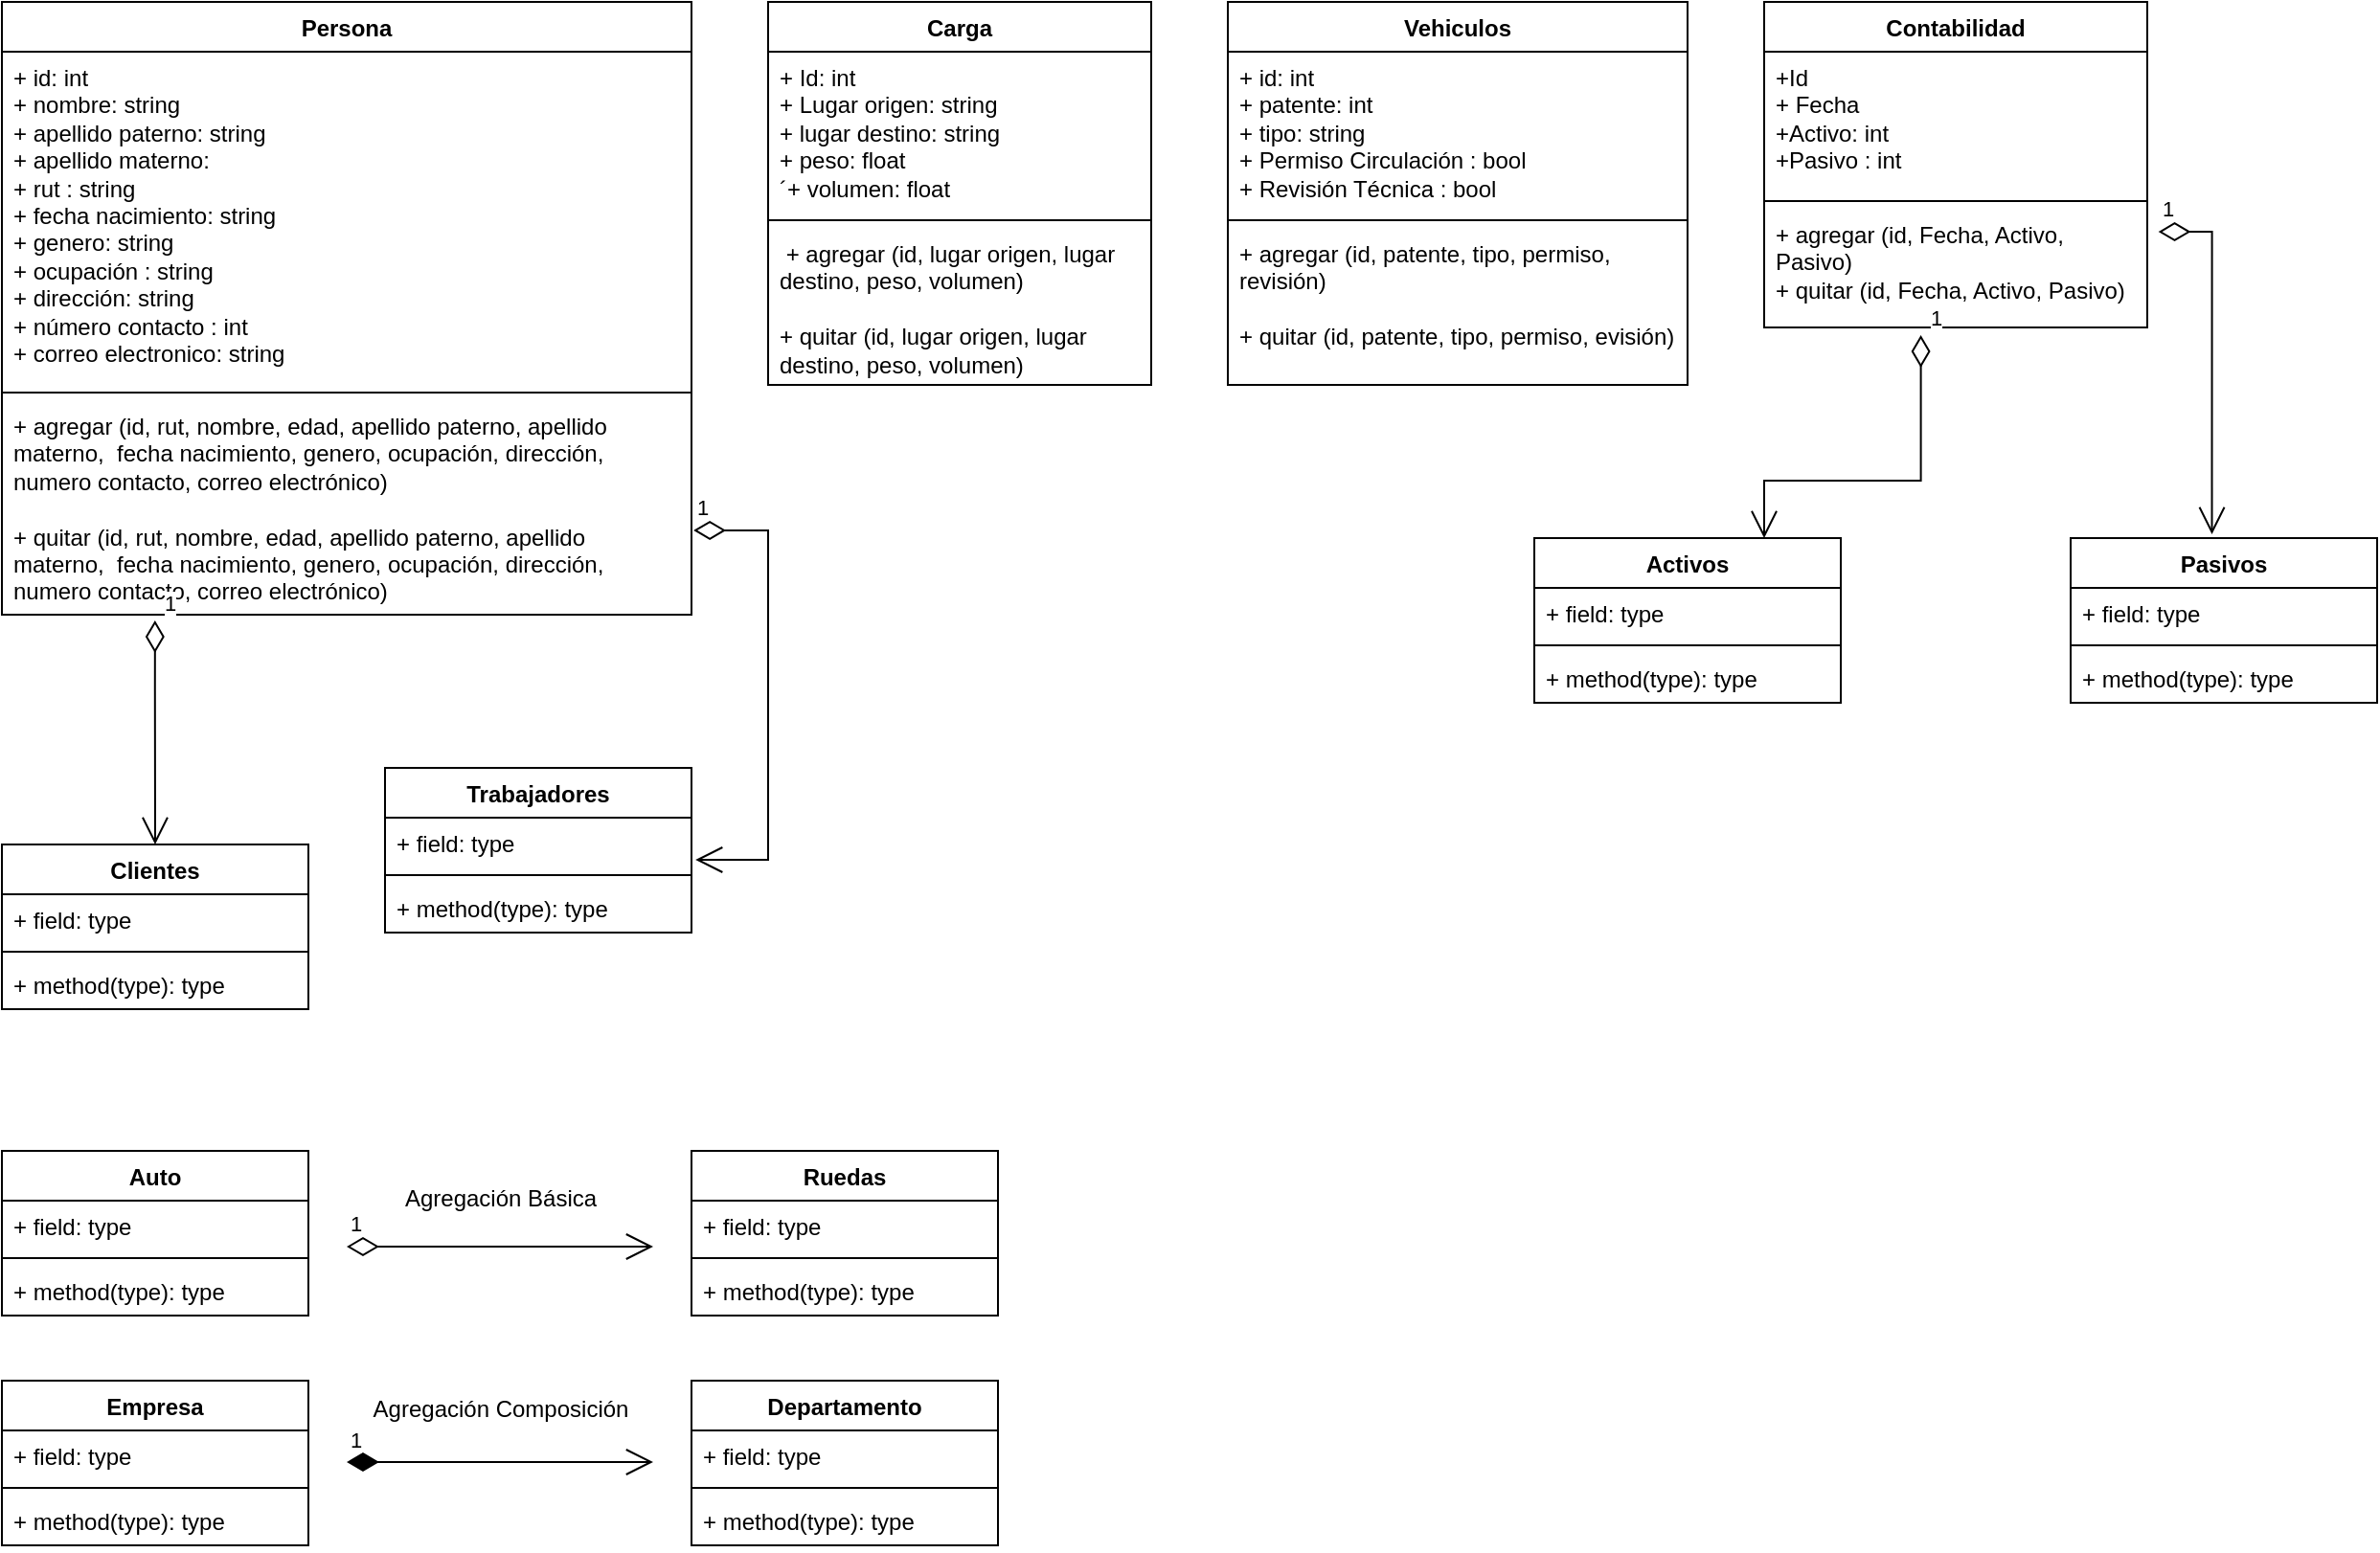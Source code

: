 <mxfile version="21.6.9" type="device">
  <diagram name="Página-1" id="0yI9eo8hIITtmsqO3cbD">
    <mxGraphModel dx="1377" dy="796" grid="1" gridSize="10" guides="1" tooltips="1" connect="1" arrows="1" fold="1" page="1" pageScale="1" pageWidth="827" pageHeight="1169" math="0" shadow="0">
      <root>
        <mxCell id="0" />
        <mxCell id="1" parent="0" />
        <mxCell id="SyTfuHCewXCyrMTdJa-3-1" value="Persona" style="swimlane;fontStyle=1;align=center;verticalAlign=top;childLayout=stackLayout;horizontal=1;startSize=26;horizontalStack=0;resizeParent=1;resizeParentMax=0;resizeLast=0;collapsible=1;marginBottom=0;whiteSpace=wrap;html=1;" parent="1" vertex="1">
          <mxGeometry x="40" y="40" width="360" height="320" as="geometry" />
        </mxCell>
        <mxCell id="SyTfuHCewXCyrMTdJa-3-2" value="+ id: int&lt;br&gt;+ nombre: string&lt;br&gt;+ apellido paterno: string&lt;br&gt;+ apellido materno:&lt;br&gt;+ rut : string&lt;br&gt;+ fecha nacimiento: string&lt;br&gt;+ genero: string&lt;br&gt;+ ocupación : string&lt;br&gt;+ dirección: string&lt;br&gt;+ número contacto : int&lt;br&gt;+ correo electronico: string" style="text;strokeColor=none;fillColor=none;align=left;verticalAlign=top;spacingLeft=4;spacingRight=4;overflow=hidden;rotatable=0;points=[[0,0.5],[1,0.5]];portConstraint=eastwest;whiteSpace=wrap;html=1;" parent="SyTfuHCewXCyrMTdJa-3-1" vertex="1">
          <mxGeometry y="26" width="360" height="174" as="geometry" />
        </mxCell>
        <mxCell id="SyTfuHCewXCyrMTdJa-3-3" value="" style="line;strokeWidth=1;fillColor=none;align=left;verticalAlign=middle;spacingTop=-1;spacingLeft=3;spacingRight=3;rotatable=0;labelPosition=right;points=[];portConstraint=eastwest;strokeColor=inherit;" parent="SyTfuHCewXCyrMTdJa-3-1" vertex="1">
          <mxGeometry y="200" width="360" height="8" as="geometry" />
        </mxCell>
        <mxCell id="SyTfuHCewXCyrMTdJa-3-4" value="+ agregar (id, rut, nombre, edad, apellido paterno, apellido materno,&amp;nbsp; fecha nacimiento, genero, ocupación, dirección, numero contacto, correo electrónico)&lt;br&gt;&lt;br&gt;+ quitar (id, rut, nombre, edad, apellido paterno, apellido materno,&amp;nbsp; fecha nacimiento, genero, ocupación, dirección, numero contacto, correo electrónico)" style="text;strokeColor=none;fillColor=none;align=left;verticalAlign=top;spacingLeft=4;spacingRight=4;overflow=hidden;rotatable=0;points=[[0,0.5],[1,0.5]];portConstraint=eastwest;whiteSpace=wrap;html=1;" parent="SyTfuHCewXCyrMTdJa-3-1" vertex="1">
          <mxGeometry y="208" width="360" height="112" as="geometry" />
        </mxCell>
        <mxCell id="SyTfuHCewXCyrMTdJa-3-26" value="Vehiculos" style="swimlane;fontStyle=1;align=center;verticalAlign=top;childLayout=stackLayout;horizontal=1;startSize=26;horizontalStack=0;resizeParent=1;resizeParentMax=0;resizeLast=0;collapsible=1;marginBottom=0;whiteSpace=wrap;html=1;" parent="1" vertex="1">
          <mxGeometry x="680" y="40" width="240" height="200" as="geometry" />
        </mxCell>
        <mxCell id="SyTfuHCewXCyrMTdJa-3-27" value="+ id: int&lt;br&gt;+ patente: int&lt;br&gt;+ tipo: string&lt;br&gt;+ Permiso Circulación : bool&lt;br&gt;+ Revisión Técnica : bool" style="text;strokeColor=none;fillColor=none;align=left;verticalAlign=top;spacingLeft=4;spacingRight=4;overflow=hidden;rotatable=0;points=[[0,0.5],[1,0.5]];portConstraint=eastwest;whiteSpace=wrap;html=1;" parent="SyTfuHCewXCyrMTdJa-3-26" vertex="1">
          <mxGeometry y="26" width="240" height="84" as="geometry" />
        </mxCell>
        <mxCell id="SyTfuHCewXCyrMTdJa-3-28" value="" style="line;strokeWidth=1;fillColor=none;align=left;verticalAlign=middle;spacingTop=-1;spacingLeft=3;spacingRight=3;rotatable=0;labelPosition=right;points=[];portConstraint=eastwest;strokeColor=inherit;" parent="SyTfuHCewXCyrMTdJa-3-26" vertex="1">
          <mxGeometry y="110" width="240" height="8" as="geometry" />
        </mxCell>
        <mxCell id="SyTfuHCewXCyrMTdJa-3-29" value="+ agregar (id, patente, tipo, permiso, revisión)&lt;br&gt;&lt;br&gt;+ quitar (id, patente, tipo, permiso, evisión)" style="text;strokeColor=none;fillColor=none;align=left;verticalAlign=top;spacingLeft=4;spacingRight=4;overflow=hidden;rotatable=0;points=[[0,0.5],[1,0.5]];portConstraint=eastwest;whiteSpace=wrap;html=1;" parent="SyTfuHCewXCyrMTdJa-3-26" vertex="1">
          <mxGeometry y="118" width="240" height="82" as="geometry" />
        </mxCell>
        <mxCell id="SyTfuHCewXCyrMTdJa-3-30" value="Carga" style="swimlane;fontStyle=1;align=center;verticalAlign=top;childLayout=stackLayout;horizontal=1;startSize=26;horizontalStack=0;resizeParent=1;resizeParentMax=0;resizeLast=0;collapsible=1;marginBottom=0;whiteSpace=wrap;html=1;" parent="1" vertex="1">
          <mxGeometry x="440" y="40" width="200" height="200" as="geometry" />
        </mxCell>
        <mxCell id="SyTfuHCewXCyrMTdJa-3-31" value="+ Id: int&lt;br&gt;+ Lugar origen: string&lt;br&gt;+ lugar destino: string&lt;br&gt;+ peso: float&lt;br&gt;´+ volumen: float" style="text;strokeColor=none;fillColor=none;align=left;verticalAlign=top;spacingLeft=4;spacingRight=4;overflow=hidden;rotatable=0;points=[[0,0.5],[1,0.5]];portConstraint=eastwest;whiteSpace=wrap;html=1;" parent="SyTfuHCewXCyrMTdJa-3-30" vertex="1">
          <mxGeometry y="26" width="200" height="84" as="geometry" />
        </mxCell>
        <mxCell id="SyTfuHCewXCyrMTdJa-3-32" value="" style="line;strokeWidth=1;fillColor=none;align=left;verticalAlign=middle;spacingTop=-1;spacingLeft=3;spacingRight=3;rotatable=0;labelPosition=right;points=[];portConstraint=eastwest;strokeColor=inherit;" parent="SyTfuHCewXCyrMTdJa-3-30" vertex="1">
          <mxGeometry y="110" width="200" height="8" as="geometry" />
        </mxCell>
        <mxCell id="SyTfuHCewXCyrMTdJa-3-33" value="&amp;nbsp;+ agregar (id, lugar origen, lugar destino, peso, volumen)&lt;br&gt;&lt;br&gt;+ quitar (id, lugar origen, lugar destino, peso, volumen)" style="text;strokeColor=none;fillColor=none;align=left;verticalAlign=top;spacingLeft=4;spacingRight=4;overflow=hidden;rotatable=0;points=[[0,0.5],[1,0.5]];portConstraint=eastwest;whiteSpace=wrap;html=1;" parent="SyTfuHCewXCyrMTdJa-3-30" vertex="1">
          <mxGeometry y="118" width="200" height="82" as="geometry" />
        </mxCell>
        <mxCell id="SyTfuHCewXCyrMTdJa-3-34" value="Contabilidad" style="swimlane;fontStyle=1;align=center;verticalAlign=top;childLayout=stackLayout;horizontal=1;startSize=26;horizontalStack=0;resizeParent=1;resizeParentMax=0;resizeLast=0;collapsible=1;marginBottom=0;whiteSpace=wrap;html=1;" parent="1" vertex="1">
          <mxGeometry x="960" y="40" width="200" height="170" as="geometry" />
        </mxCell>
        <mxCell id="SyTfuHCewXCyrMTdJa-3-35" value="+Id&lt;br&gt;+ Fecha&lt;br&gt;+Activo: int&lt;br&gt;+Pasivo : int" style="text;strokeColor=none;fillColor=none;align=left;verticalAlign=top;spacingLeft=4;spacingRight=4;overflow=hidden;rotatable=0;points=[[0,0.5],[1,0.5]];portConstraint=eastwest;whiteSpace=wrap;html=1;" parent="SyTfuHCewXCyrMTdJa-3-34" vertex="1">
          <mxGeometry y="26" width="200" height="74" as="geometry" />
        </mxCell>
        <mxCell id="SyTfuHCewXCyrMTdJa-3-36" value="" style="line;strokeWidth=1;fillColor=none;align=left;verticalAlign=middle;spacingTop=-1;spacingLeft=3;spacingRight=3;rotatable=0;labelPosition=right;points=[];portConstraint=eastwest;strokeColor=inherit;" parent="SyTfuHCewXCyrMTdJa-3-34" vertex="1">
          <mxGeometry y="100" width="200" height="8" as="geometry" />
        </mxCell>
        <mxCell id="SyTfuHCewXCyrMTdJa-3-37" value="+ agregar (id, Fecha, Activo, Pasivo)&lt;br&gt;+ quitar (id, Fecha, Activo, Pasivo)" style="text;strokeColor=none;fillColor=none;align=left;verticalAlign=top;spacingLeft=4;spacingRight=4;overflow=hidden;rotatable=0;points=[[0,0.5],[1,0.5]];portConstraint=eastwest;whiteSpace=wrap;html=1;" parent="SyTfuHCewXCyrMTdJa-3-34" vertex="1">
          <mxGeometry y="108" width="200" height="62" as="geometry" />
        </mxCell>
        <mxCell id="5ZuGiVvI0_pZHARtiQXT-5" value="Auto" style="swimlane;fontStyle=1;align=center;verticalAlign=top;childLayout=stackLayout;horizontal=1;startSize=26;horizontalStack=0;resizeParent=1;resizeParentMax=0;resizeLast=0;collapsible=1;marginBottom=0;whiteSpace=wrap;html=1;" vertex="1" parent="1">
          <mxGeometry x="40" y="640" width="160" height="86" as="geometry" />
        </mxCell>
        <mxCell id="5ZuGiVvI0_pZHARtiQXT-6" value="+ field: type" style="text;strokeColor=none;fillColor=none;align=left;verticalAlign=top;spacingLeft=4;spacingRight=4;overflow=hidden;rotatable=0;points=[[0,0.5],[1,0.5]];portConstraint=eastwest;whiteSpace=wrap;html=1;" vertex="1" parent="5ZuGiVvI0_pZHARtiQXT-5">
          <mxGeometry y="26" width="160" height="26" as="geometry" />
        </mxCell>
        <mxCell id="5ZuGiVvI0_pZHARtiQXT-7" value="" style="line;strokeWidth=1;fillColor=none;align=left;verticalAlign=middle;spacingTop=-1;spacingLeft=3;spacingRight=3;rotatable=0;labelPosition=right;points=[];portConstraint=eastwest;strokeColor=inherit;" vertex="1" parent="5ZuGiVvI0_pZHARtiQXT-5">
          <mxGeometry y="52" width="160" height="8" as="geometry" />
        </mxCell>
        <mxCell id="5ZuGiVvI0_pZHARtiQXT-8" value="+ method(type): type" style="text;strokeColor=none;fillColor=none;align=left;verticalAlign=top;spacingLeft=4;spacingRight=4;overflow=hidden;rotatable=0;points=[[0,0.5],[1,0.5]];portConstraint=eastwest;whiteSpace=wrap;html=1;" vertex="1" parent="5ZuGiVvI0_pZHARtiQXT-5">
          <mxGeometry y="60" width="160" height="26" as="geometry" />
        </mxCell>
        <mxCell id="5ZuGiVvI0_pZHARtiQXT-10" value="Ruedas" style="swimlane;fontStyle=1;align=center;verticalAlign=top;childLayout=stackLayout;horizontal=1;startSize=26;horizontalStack=0;resizeParent=1;resizeParentMax=0;resizeLast=0;collapsible=1;marginBottom=0;whiteSpace=wrap;html=1;" vertex="1" parent="1">
          <mxGeometry x="400" y="640" width="160" height="86" as="geometry" />
        </mxCell>
        <mxCell id="5ZuGiVvI0_pZHARtiQXT-11" value="+ field: type" style="text;strokeColor=none;fillColor=none;align=left;verticalAlign=top;spacingLeft=4;spacingRight=4;overflow=hidden;rotatable=0;points=[[0,0.5],[1,0.5]];portConstraint=eastwest;whiteSpace=wrap;html=1;" vertex="1" parent="5ZuGiVvI0_pZHARtiQXT-10">
          <mxGeometry y="26" width="160" height="26" as="geometry" />
        </mxCell>
        <mxCell id="5ZuGiVvI0_pZHARtiQXT-12" value="" style="line;strokeWidth=1;fillColor=none;align=left;verticalAlign=middle;spacingTop=-1;spacingLeft=3;spacingRight=3;rotatable=0;labelPosition=right;points=[];portConstraint=eastwest;strokeColor=inherit;" vertex="1" parent="5ZuGiVvI0_pZHARtiQXT-10">
          <mxGeometry y="52" width="160" height="8" as="geometry" />
        </mxCell>
        <mxCell id="5ZuGiVvI0_pZHARtiQXT-13" value="+ method(type): type" style="text;strokeColor=none;fillColor=none;align=left;verticalAlign=top;spacingLeft=4;spacingRight=4;overflow=hidden;rotatable=0;points=[[0,0.5],[1,0.5]];portConstraint=eastwest;whiteSpace=wrap;html=1;" vertex="1" parent="5ZuGiVvI0_pZHARtiQXT-10">
          <mxGeometry y="60" width="160" height="26" as="geometry" />
        </mxCell>
        <mxCell id="5ZuGiVvI0_pZHARtiQXT-17" value="Empresa" style="swimlane;fontStyle=1;align=center;verticalAlign=top;childLayout=stackLayout;horizontal=1;startSize=26;horizontalStack=0;resizeParent=1;resizeParentMax=0;resizeLast=0;collapsible=1;marginBottom=0;whiteSpace=wrap;html=1;" vertex="1" parent="1">
          <mxGeometry x="40" y="760" width="160" height="86" as="geometry" />
        </mxCell>
        <mxCell id="5ZuGiVvI0_pZHARtiQXT-18" value="+ field: type" style="text;strokeColor=none;fillColor=none;align=left;verticalAlign=top;spacingLeft=4;spacingRight=4;overflow=hidden;rotatable=0;points=[[0,0.5],[1,0.5]];portConstraint=eastwest;whiteSpace=wrap;html=1;" vertex="1" parent="5ZuGiVvI0_pZHARtiQXT-17">
          <mxGeometry y="26" width="160" height="26" as="geometry" />
        </mxCell>
        <mxCell id="5ZuGiVvI0_pZHARtiQXT-19" value="" style="line;strokeWidth=1;fillColor=none;align=left;verticalAlign=middle;spacingTop=-1;spacingLeft=3;spacingRight=3;rotatable=0;labelPosition=right;points=[];portConstraint=eastwest;strokeColor=inherit;" vertex="1" parent="5ZuGiVvI0_pZHARtiQXT-17">
          <mxGeometry y="52" width="160" height="8" as="geometry" />
        </mxCell>
        <mxCell id="5ZuGiVvI0_pZHARtiQXT-20" value="+ method(type): type" style="text;strokeColor=none;fillColor=none;align=left;verticalAlign=top;spacingLeft=4;spacingRight=4;overflow=hidden;rotatable=0;points=[[0,0.5],[1,0.5]];portConstraint=eastwest;whiteSpace=wrap;html=1;" vertex="1" parent="5ZuGiVvI0_pZHARtiQXT-17">
          <mxGeometry y="60" width="160" height="26" as="geometry" />
        </mxCell>
        <mxCell id="5ZuGiVvI0_pZHARtiQXT-21" value="Departamento" style="swimlane;fontStyle=1;align=center;verticalAlign=top;childLayout=stackLayout;horizontal=1;startSize=26;horizontalStack=0;resizeParent=1;resizeParentMax=0;resizeLast=0;collapsible=1;marginBottom=0;whiteSpace=wrap;html=1;" vertex="1" parent="1">
          <mxGeometry x="400" y="760" width="160" height="86" as="geometry" />
        </mxCell>
        <mxCell id="5ZuGiVvI0_pZHARtiQXT-22" value="+ field: type" style="text;strokeColor=none;fillColor=none;align=left;verticalAlign=top;spacingLeft=4;spacingRight=4;overflow=hidden;rotatable=0;points=[[0,0.5],[1,0.5]];portConstraint=eastwest;whiteSpace=wrap;html=1;" vertex="1" parent="5ZuGiVvI0_pZHARtiQXT-21">
          <mxGeometry y="26" width="160" height="26" as="geometry" />
        </mxCell>
        <mxCell id="5ZuGiVvI0_pZHARtiQXT-23" value="" style="line;strokeWidth=1;fillColor=none;align=left;verticalAlign=middle;spacingTop=-1;spacingLeft=3;spacingRight=3;rotatable=0;labelPosition=right;points=[];portConstraint=eastwest;strokeColor=inherit;" vertex="1" parent="5ZuGiVvI0_pZHARtiQXT-21">
          <mxGeometry y="52" width="160" height="8" as="geometry" />
        </mxCell>
        <mxCell id="5ZuGiVvI0_pZHARtiQXT-24" value="+ method(type): type" style="text;strokeColor=none;fillColor=none;align=left;verticalAlign=top;spacingLeft=4;spacingRight=4;overflow=hidden;rotatable=0;points=[[0,0.5],[1,0.5]];portConstraint=eastwest;whiteSpace=wrap;html=1;" vertex="1" parent="5ZuGiVvI0_pZHARtiQXT-21">
          <mxGeometry y="60" width="160" height="26" as="geometry" />
        </mxCell>
        <mxCell id="5ZuGiVvI0_pZHARtiQXT-16" value="Agregación Básica" style="text;html=1;align=center;verticalAlign=middle;resizable=0;points=[];autosize=1;strokeColor=none;fillColor=none;" vertex="1" parent="1">
          <mxGeometry x="240" y="650" width="120" height="30" as="geometry" />
        </mxCell>
        <mxCell id="5ZuGiVvI0_pZHARtiQXT-26" value="1" style="endArrow=open;html=1;endSize=12;startArrow=diamondThin;startSize=14;startFill=0;edgeStyle=orthogonalEdgeStyle;align=left;verticalAlign=bottom;rounded=0;" edge="1" parent="1">
          <mxGeometry x="-1" y="3" relative="1" as="geometry">
            <mxPoint x="220" y="690" as="sourcePoint" />
            <mxPoint x="380" y="690" as="targetPoint" />
          </mxGeometry>
        </mxCell>
        <mxCell id="5ZuGiVvI0_pZHARtiQXT-27" value="1" style="endArrow=open;html=1;endSize=12;startArrow=diamondThin;startSize=14;startFill=1;edgeStyle=orthogonalEdgeStyle;align=left;verticalAlign=bottom;rounded=0;" edge="1" parent="1">
          <mxGeometry x="-1" y="3" relative="1" as="geometry">
            <mxPoint x="220" y="802.5" as="sourcePoint" />
            <mxPoint x="380" y="802.5" as="targetPoint" />
          </mxGeometry>
        </mxCell>
        <mxCell id="5ZuGiVvI0_pZHARtiQXT-28" value="Agregación Composición" style="text;html=1;align=center;verticalAlign=middle;resizable=0;points=[];autosize=1;strokeColor=none;fillColor=none;" vertex="1" parent="1">
          <mxGeometry x="220" y="760" width="160" height="30" as="geometry" />
        </mxCell>
        <mxCell id="5ZuGiVvI0_pZHARtiQXT-99" value="Clientes&lt;br&gt;" style="swimlane;fontStyle=1;align=center;verticalAlign=top;childLayout=stackLayout;horizontal=1;startSize=26;horizontalStack=0;resizeParent=1;resizeParentMax=0;resizeLast=0;collapsible=1;marginBottom=0;whiteSpace=wrap;html=1;" vertex="1" parent="1">
          <mxGeometry x="40" y="480" width="160" height="86" as="geometry" />
        </mxCell>
        <mxCell id="5ZuGiVvI0_pZHARtiQXT-100" value="+ field: type" style="text;strokeColor=none;fillColor=none;align=left;verticalAlign=top;spacingLeft=4;spacingRight=4;overflow=hidden;rotatable=0;points=[[0,0.5],[1,0.5]];portConstraint=eastwest;whiteSpace=wrap;html=1;" vertex="1" parent="5ZuGiVvI0_pZHARtiQXT-99">
          <mxGeometry y="26" width="160" height="26" as="geometry" />
        </mxCell>
        <mxCell id="5ZuGiVvI0_pZHARtiQXT-101" value="" style="line;strokeWidth=1;fillColor=none;align=left;verticalAlign=middle;spacingTop=-1;spacingLeft=3;spacingRight=3;rotatable=0;labelPosition=right;points=[];portConstraint=eastwest;strokeColor=inherit;" vertex="1" parent="5ZuGiVvI0_pZHARtiQXT-99">
          <mxGeometry y="52" width="160" height="8" as="geometry" />
        </mxCell>
        <mxCell id="5ZuGiVvI0_pZHARtiQXT-102" value="+ method(type): type" style="text;strokeColor=none;fillColor=none;align=left;verticalAlign=top;spacingLeft=4;spacingRight=4;overflow=hidden;rotatable=0;points=[[0,0.5],[1,0.5]];portConstraint=eastwest;whiteSpace=wrap;html=1;" vertex="1" parent="5ZuGiVvI0_pZHARtiQXT-99">
          <mxGeometry y="60" width="160" height="26" as="geometry" />
        </mxCell>
        <mxCell id="5ZuGiVvI0_pZHARtiQXT-103" value="Trabajadores" style="swimlane;fontStyle=1;align=center;verticalAlign=top;childLayout=stackLayout;horizontal=1;startSize=26;horizontalStack=0;resizeParent=1;resizeParentMax=0;resizeLast=0;collapsible=1;marginBottom=0;whiteSpace=wrap;html=1;" vertex="1" parent="1">
          <mxGeometry x="240" y="440" width="160" height="86" as="geometry" />
        </mxCell>
        <mxCell id="5ZuGiVvI0_pZHARtiQXT-104" value="+ field: type" style="text;strokeColor=none;fillColor=none;align=left;verticalAlign=top;spacingLeft=4;spacingRight=4;overflow=hidden;rotatable=0;points=[[0,0.5],[1,0.5]];portConstraint=eastwest;whiteSpace=wrap;html=1;" vertex="1" parent="5ZuGiVvI0_pZHARtiQXT-103">
          <mxGeometry y="26" width="160" height="26" as="geometry" />
        </mxCell>
        <mxCell id="5ZuGiVvI0_pZHARtiQXT-105" value="" style="line;strokeWidth=1;fillColor=none;align=left;verticalAlign=middle;spacingTop=-1;spacingLeft=3;spacingRight=3;rotatable=0;labelPosition=right;points=[];portConstraint=eastwest;strokeColor=inherit;" vertex="1" parent="5ZuGiVvI0_pZHARtiQXT-103">
          <mxGeometry y="52" width="160" height="8" as="geometry" />
        </mxCell>
        <mxCell id="5ZuGiVvI0_pZHARtiQXT-106" value="+ method(type): type" style="text;strokeColor=none;fillColor=none;align=left;verticalAlign=top;spacingLeft=4;spacingRight=4;overflow=hidden;rotatable=0;points=[[0,0.5],[1,0.5]];portConstraint=eastwest;whiteSpace=wrap;html=1;" vertex="1" parent="5ZuGiVvI0_pZHARtiQXT-103">
          <mxGeometry y="60" width="160" height="26" as="geometry" />
        </mxCell>
        <mxCell id="5ZuGiVvI0_pZHARtiQXT-109" value="Activos" style="swimlane;fontStyle=1;align=center;verticalAlign=top;childLayout=stackLayout;horizontal=1;startSize=26;horizontalStack=0;resizeParent=1;resizeParentMax=0;resizeLast=0;collapsible=1;marginBottom=0;whiteSpace=wrap;html=1;" vertex="1" parent="1">
          <mxGeometry x="840" y="320" width="160" height="86" as="geometry" />
        </mxCell>
        <mxCell id="5ZuGiVvI0_pZHARtiQXT-110" value="+ field: type" style="text;strokeColor=none;fillColor=none;align=left;verticalAlign=top;spacingLeft=4;spacingRight=4;overflow=hidden;rotatable=0;points=[[0,0.5],[1,0.5]];portConstraint=eastwest;whiteSpace=wrap;html=1;" vertex="1" parent="5ZuGiVvI0_pZHARtiQXT-109">
          <mxGeometry y="26" width="160" height="26" as="geometry" />
        </mxCell>
        <mxCell id="5ZuGiVvI0_pZHARtiQXT-111" value="" style="line;strokeWidth=1;fillColor=none;align=left;verticalAlign=middle;spacingTop=-1;spacingLeft=3;spacingRight=3;rotatable=0;labelPosition=right;points=[];portConstraint=eastwest;strokeColor=inherit;" vertex="1" parent="5ZuGiVvI0_pZHARtiQXT-109">
          <mxGeometry y="52" width="160" height="8" as="geometry" />
        </mxCell>
        <mxCell id="5ZuGiVvI0_pZHARtiQXT-112" value="+ method(type): type" style="text;strokeColor=none;fillColor=none;align=left;verticalAlign=top;spacingLeft=4;spacingRight=4;overflow=hidden;rotatable=0;points=[[0,0.5],[1,0.5]];portConstraint=eastwest;whiteSpace=wrap;html=1;" vertex="1" parent="5ZuGiVvI0_pZHARtiQXT-109">
          <mxGeometry y="60" width="160" height="26" as="geometry" />
        </mxCell>
        <mxCell id="5ZuGiVvI0_pZHARtiQXT-113" value="Pasivos" style="swimlane;fontStyle=1;align=center;verticalAlign=top;childLayout=stackLayout;horizontal=1;startSize=26;horizontalStack=0;resizeParent=1;resizeParentMax=0;resizeLast=0;collapsible=1;marginBottom=0;whiteSpace=wrap;html=1;" vertex="1" parent="1">
          <mxGeometry x="1120" y="320" width="160" height="86" as="geometry" />
        </mxCell>
        <mxCell id="5ZuGiVvI0_pZHARtiQXT-114" value="+ field: type" style="text;strokeColor=none;fillColor=none;align=left;verticalAlign=top;spacingLeft=4;spacingRight=4;overflow=hidden;rotatable=0;points=[[0,0.5],[1,0.5]];portConstraint=eastwest;whiteSpace=wrap;html=1;" vertex="1" parent="5ZuGiVvI0_pZHARtiQXT-113">
          <mxGeometry y="26" width="160" height="26" as="geometry" />
        </mxCell>
        <mxCell id="5ZuGiVvI0_pZHARtiQXT-115" value="" style="line;strokeWidth=1;fillColor=none;align=left;verticalAlign=middle;spacingTop=-1;spacingLeft=3;spacingRight=3;rotatable=0;labelPosition=right;points=[];portConstraint=eastwest;strokeColor=inherit;" vertex="1" parent="5ZuGiVvI0_pZHARtiQXT-113">
          <mxGeometry y="52" width="160" height="8" as="geometry" />
        </mxCell>
        <mxCell id="5ZuGiVvI0_pZHARtiQXT-116" value="+ method(type): type" style="text;strokeColor=none;fillColor=none;align=left;verticalAlign=top;spacingLeft=4;spacingRight=4;overflow=hidden;rotatable=0;points=[[0,0.5],[1,0.5]];portConstraint=eastwest;whiteSpace=wrap;html=1;" vertex="1" parent="5ZuGiVvI0_pZHARtiQXT-113">
          <mxGeometry y="60" width="160" height="26" as="geometry" />
        </mxCell>
        <mxCell id="5ZuGiVvI0_pZHARtiQXT-117" value="1" style="endArrow=open;html=1;endSize=12;startArrow=diamondThin;startSize=14;startFill=0;edgeStyle=orthogonalEdgeStyle;align=left;verticalAlign=bottom;rounded=0;exitX=1.003;exitY=0.607;exitDx=0;exitDy=0;exitPerimeter=0;entryX=1.013;entryY=0.846;entryDx=0;entryDy=0;entryPerimeter=0;" edge="1" parent="1" source="SyTfuHCewXCyrMTdJa-3-4" target="5ZuGiVvI0_pZHARtiQXT-104">
          <mxGeometry x="-1" y="3" relative="1" as="geometry">
            <mxPoint x="620" y="370" as="sourcePoint" />
            <mxPoint x="440" y="490" as="targetPoint" />
            <Array as="points">
              <mxPoint x="440" y="316" />
              <mxPoint x="440" y="488" />
            </Array>
          </mxGeometry>
        </mxCell>
        <mxCell id="5ZuGiVvI0_pZHARtiQXT-120" value="1" style="endArrow=open;html=1;endSize=12;startArrow=diamondThin;startSize=14;startFill=0;edgeStyle=orthogonalEdgeStyle;align=left;verticalAlign=bottom;rounded=0;entryX=0.5;entryY=0;entryDx=0;entryDy=0;exitX=0.222;exitY=1.027;exitDx=0;exitDy=0;exitPerimeter=0;" edge="1" parent="1" source="SyTfuHCewXCyrMTdJa-3-4" target="5ZuGiVvI0_pZHARtiQXT-99">
          <mxGeometry x="-1" y="3" relative="1" as="geometry">
            <mxPoint x="120" y="380" as="sourcePoint" />
            <mxPoint x="210" y="440" as="targetPoint" />
            <Array as="points">
              <mxPoint x="120" y="400" />
              <mxPoint x="120" y="400" />
            </Array>
            <mxPoint as="offset" />
          </mxGeometry>
        </mxCell>
        <mxCell id="5ZuGiVvI0_pZHARtiQXT-122" value="1" style="endArrow=open;html=1;endSize=12;startArrow=diamondThin;startSize=14;startFill=0;edgeStyle=orthogonalEdgeStyle;align=left;verticalAlign=bottom;rounded=0;exitX=1.029;exitY=0.194;exitDx=0;exitDy=0;exitPerimeter=0;entryX=0.461;entryY=-0.023;entryDx=0;entryDy=0;entryPerimeter=0;" edge="1" parent="1" source="SyTfuHCewXCyrMTdJa-3-37" target="5ZuGiVvI0_pZHARtiQXT-113">
          <mxGeometry x="-1" y="3" relative="1" as="geometry">
            <mxPoint x="1180" y="160" as="sourcePoint" />
            <mxPoint x="1340" y="160" as="targetPoint" />
          </mxGeometry>
        </mxCell>
        <mxCell id="5ZuGiVvI0_pZHARtiQXT-127" value="1" style="endArrow=open;html=1;endSize=12;startArrow=diamondThin;startSize=14;startFill=0;edgeStyle=orthogonalEdgeStyle;align=left;verticalAlign=bottom;rounded=0;exitX=0.409;exitY=1.065;exitDx=0;exitDy=0;exitPerimeter=0;entryX=0.75;entryY=0;entryDx=0;entryDy=0;" edge="1" parent="1" source="SyTfuHCewXCyrMTdJa-3-37" target="5ZuGiVvI0_pZHARtiQXT-109">
          <mxGeometry x="-1" y="3" relative="1" as="geometry">
            <mxPoint x="980" y="260" as="sourcePoint" />
            <mxPoint x="1040" y="370" as="targetPoint" />
            <Array as="points">
              <mxPoint x="1042" y="290" />
              <mxPoint x="960" y="290" />
            </Array>
          </mxGeometry>
        </mxCell>
      </root>
    </mxGraphModel>
  </diagram>
</mxfile>
